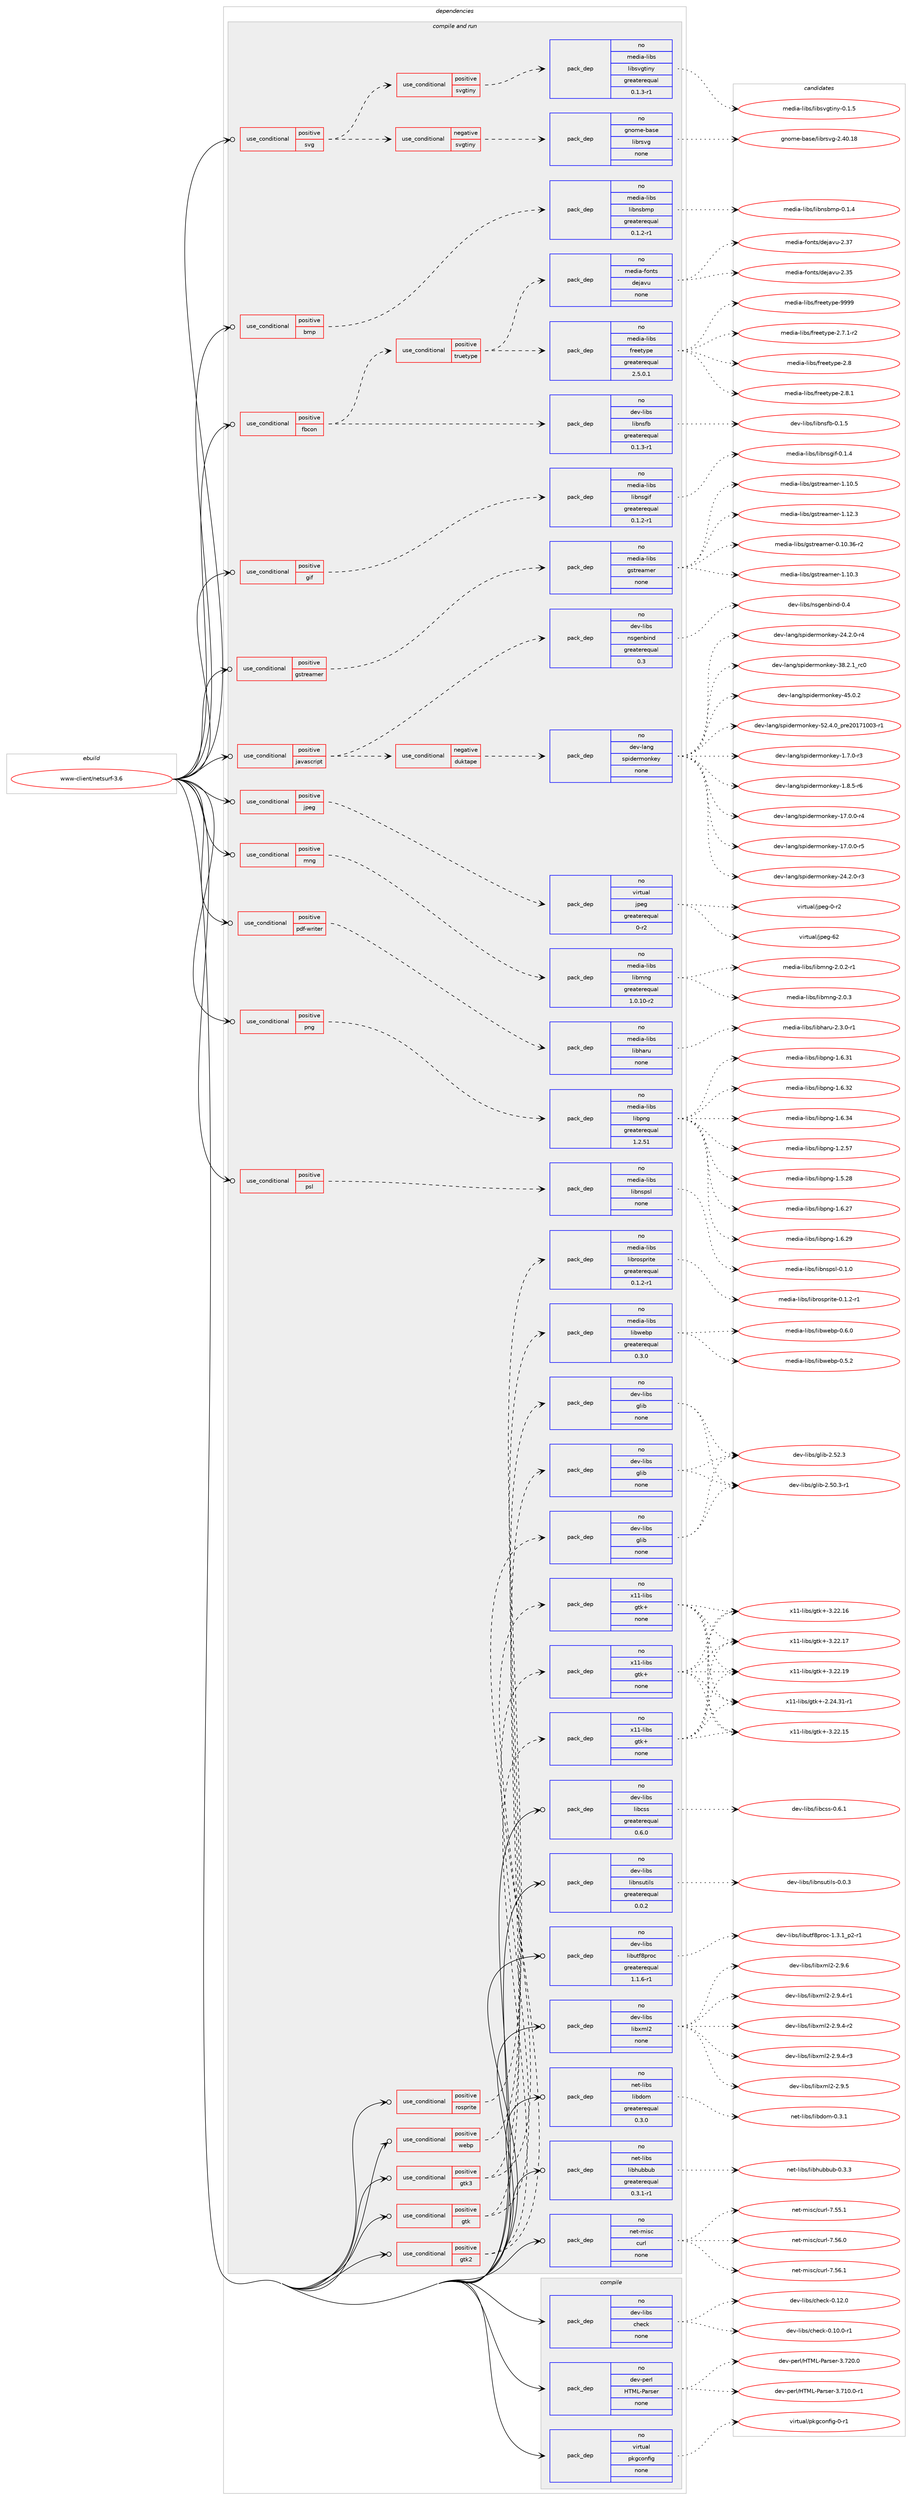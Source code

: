 digraph prolog {

# *************
# Graph options
# *************

newrank=true;
concentrate=true;
compound=true;
graph [rankdir=LR,fontname=Helvetica,fontsize=10,ranksep=1.5];#, ranksep=2.5, nodesep=0.2];
edge  [arrowhead=vee];
node  [fontname=Helvetica,fontsize=10];

# **********
# The ebuild
# **********

subgraph cluster_leftcol {
color=gray;
rank=same;
label=<<i>ebuild</i>>;
id [label="www-client/netsurf-3.6", color=red, width=4, href="../www-client/netsurf-3.6.svg"];
}

# ****************
# The dependencies
# ****************

subgraph cluster_midcol {
color=gray;
label=<<i>dependencies</i>>;
subgraph cluster_compile {
fillcolor="#eeeeee";
style=filled;
label=<<i>compile</i>>;
subgraph pack374885 {
dependency504180 [label=<<TABLE BORDER="0" CELLBORDER="1" CELLSPACING="0" CELLPADDING="4" WIDTH="220"><TR><TD ROWSPAN="6" CELLPADDING="30">pack_dep</TD></TR><TR><TD WIDTH="110">no</TD></TR><TR><TD>dev-libs</TD></TR><TR><TD>check</TD></TR><TR><TD>none</TD></TR><TR><TD></TD></TR></TABLE>>, shape=none, color=blue];
}
id:e -> dependency504180:w [weight=20,style="solid",arrowhead="vee"];
subgraph pack374886 {
dependency504181 [label=<<TABLE BORDER="0" CELLBORDER="1" CELLSPACING="0" CELLPADDING="4" WIDTH="220"><TR><TD ROWSPAN="6" CELLPADDING="30">pack_dep</TD></TR><TR><TD WIDTH="110">no</TD></TR><TR><TD>dev-perl</TD></TR><TR><TD>HTML-Parser</TD></TR><TR><TD>none</TD></TR><TR><TD></TD></TR></TABLE>>, shape=none, color=blue];
}
id:e -> dependency504181:w [weight=20,style="solid",arrowhead="vee"];
subgraph pack374887 {
dependency504182 [label=<<TABLE BORDER="0" CELLBORDER="1" CELLSPACING="0" CELLPADDING="4" WIDTH="220"><TR><TD ROWSPAN="6" CELLPADDING="30">pack_dep</TD></TR><TR><TD WIDTH="110">no</TD></TR><TR><TD>virtual</TD></TR><TR><TD>pkgconfig</TD></TR><TR><TD>none</TD></TR><TR><TD></TD></TR></TABLE>>, shape=none, color=blue];
}
id:e -> dependency504182:w [weight=20,style="solid",arrowhead="vee"];
}
subgraph cluster_compileandrun {
fillcolor="#eeeeee";
style=filled;
label=<<i>compile and run</i>>;
subgraph cond120050 {
dependency504183 [label=<<TABLE BORDER="0" CELLBORDER="1" CELLSPACING="0" CELLPADDING="4"><TR><TD ROWSPAN="3" CELLPADDING="10">use_conditional</TD></TR><TR><TD>positive</TD></TR><TR><TD>bmp</TD></TR></TABLE>>, shape=none, color=red];
subgraph pack374888 {
dependency504184 [label=<<TABLE BORDER="0" CELLBORDER="1" CELLSPACING="0" CELLPADDING="4" WIDTH="220"><TR><TD ROWSPAN="6" CELLPADDING="30">pack_dep</TD></TR><TR><TD WIDTH="110">no</TD></TR><TR><TD>media-libs</TD></TR><TR><TD>libnsbmp</TD></TR><TR><TD>greaterequal</TD></TR><TR><TD>0.1.2-r1</TD></TR></TABLE>>, shape=none, color=blue];
}
dependency504183:e -> dependency504184:w [weight=20,style="dashed",arrowhead="vee"];
}
id:e -> dependency504183:w [weight=20,style="solid",arrowhead="odotvee"];
subgraph cond120051 {
dependency504185 [label=<<TABLE BORDER="0" CELLBORDER="1" CELLSPACING="0" CELLPADDING="4"><TR><TD ROWSPAN="3" CELLPADDING="10">use_conditional</TD></TR><TR><TD>positive</TD></TR><TR><TD>fbcon</TD></TR></TABLE>>, shape=none, color=red];
subgraph pack374889 {
dependency504186 [label=<<TABLE BORDER="0" CELLBORDER="1" CELLSPACING="0" CELLPADDING="4" WIDTH="220"><TR><TD ROWSPAN="6" CELLPADDING="30">pack_dep</TD></TR><TR><TD WIDTH="110">no</TD></TR><TR><TD>dev-libs</TD></TR><TR><TD>libnsfb</TD></TR><TR><TD>greaterequal</TD></TR><TR><TD>0.1.3-r1</TD></TR></TABLE>>, shape=none, color=blue];
}
dependency504185:e -> dependency504186:w [weight=20,style="dashed",arrowhead="vee"];
subgraph cond120052 {
dependency504187 [label=<<TABLE BORDER="0" CELLBORDER="1" CELLSPACING="0" CELLPADDING="4"><TR><TD ROWSPAN="3" CELLPADDING="10">use_conditional</TD></TR><TR><TD>positive</TD></TR><TR><TD>truetype</TD></TR></TABLE>>, shape=none, color=red];
subgraph pack374890 {
dependency504188 [label=<<TABLE BORDER="0" CELLBORDER="1" CELLSPACING="0" CELLPADDING="4" WIDTH="220"><TR><TD ROWSPAN="6" CELLPADDING="30">pack_dep</TD></TR><TR><TD WIDTH="110">no</TD></TR><TR><TD>media-fonts</TD></TR><TR><TD>dejavu</TD></TR><TR><TD>none</TD></TR><TR><TD></TD></TR></TABLE>>, shape=none, color=blue];
}
dependency504187:e -> dependency504188:w [weight=20,style="dashed",arrowhead="vee"];
subgraph pack374891 {
dependency504189 [label=<<TABLE BORDER="0" CELLBORDER="1" CELLSPACING="0" CELLPADDING="4" WIDTH="220"><TR><TD ROWSPAN="6" CELLPADDING="30">pack_dep</TD></TR><TR><TD WIDTH="110">no</TD></TR><TR><TD>media-libs</TD></TR><TR><TD>freetype</TD></TR><TR><TD>greaterequal</TD></TR><TR><TD>2.5.0.1</TD></TR></TABLE>>, shape=none, color=blue];
}
dependency504187:e -> dependency504189:w [weight=20,style="dashed",arrowhead="vee"];
}
dependency504185:e -> dependency504187:w [weight=20,style="dashed",arrowhead="vee"];
}
id:e -> dependency504185:w [weight=20,style="solid",arrowhead="odotvee"];
subgraph cond120053 {
dependency504190 [label=<<TABLE BORDER="0" CELLBORDER="1" CELLSPACING="0" CELLPADDING="4"><TR><TD ROWSPAN="3" CELLPADDING="10">use_conditional</TD></TR><TR><TD>positive</TD></TR><TR><TD>gif</TD></TR></TABLE>>, shape=none, color=red];
subgraph pack374892 {
dependency504191 [label=<<TABLE BORDER="0" CELLBORDER="1" CELLSPACING="0" CELLPADDING="4" WIDTH="220"><TR><TD ROWSPAN="6" CELLPADDING="30">pack_dep</TD></TR><TR><TD WIDTH="110">no</TD></TR><TR><TD>media-libs</TD></TR><TR><TD>libnsgif</TD></TR><TR><TD>greaterequal</TD></TR><TR><TD>0.1.2-r1</TD></TR></TABLE>>, shape=none, color=blue];
}
dependency504190:e -> dependency504191:w [weight=20,style="dashed",arrowhead="vee"];
}
id:e -> dependency504190:w [weight=20,style="solid",arrowhead="odotvee"];
subgraph cond120054 {
dependency504192 [label=<<TABLE BORDER="0" CELLBORDER="1" CELLSPACING="0" CELLPADDING="4"><TR><TD ROWSPAN="3" CELLPADDING="10">use_conditional</TD></TR><TR><TD>positive</TD></TR><TR><TD>gstreamer</TD></TR></TABLE>>, shape=none, color=red];
subgraph pack374893 {
dependency504193 [label=<<TABLE BORDER="0" CELLBORDER="1" CELLSPACING="0" CELLPADDING="4" WIDTH="220"><TR><TD ROWSPAN="6" CELLPADDING="30">pack_dep</TD></TR><TR><TD WIDTH="110">no</TD></TR><TR><TD>media-libs</TD></TR><TR><TD>gstreamer</TD></TR><TR><TD>none</TD></TR><TR><TD></TD></TR></TABLE>>, shape=none, color=blue];
}
dependency504192:e -> dependency504193:w [weight=20,style="dashed",arrowhead="vee"];
}
id:e -> dependency504192:w [weight=20,style="solid",arrowhead="odotvee"];
subgraph cond120055 {
dependency504194 [label=<<TABLE BORDER="0" CELLBORDER="1" CELLSPACING="0" CELLPADDING="4"><TR><TD ROWSPAN="3" CELLPADDING="10">use_conditional</TD></TR><TR><TD>positive</TD></TR><TR><TD>gtk</TD></TR></TABLE>>, shape=none, color=red];
subgraph pack374894 {
dependency504195 [label=<<TABLE BORDER="0" CELLBORDER="1" CELLSPACING="0" CELLPADDING="4" WIDTH="220"><TR><TD ROWSPAN="6" CELLPADDING="30">pack_dep</TD></TR><TR><TD WIDTH="110">no</TD></TR><TR><TD>dev-libs</TD></TR><TR><TD>glib</TD></TR><TR><TD>none</TD></TR><TR><TD></TD></TR></TABLE>>, shape=none, color=blue];
}
dependency504194:e -> dependency504195:w [weight=20,style="dashed",arrowhead="vee"];
subgraph pack374895 {
dependency504196 [label=<<TABLE BORDER="0" CELLBORDER="1" CELLSPACING="0" CELLPADDING="4" WIDTH="220"><TR><TD ROWSPAN="6" CELLPADDING="30">pack_dep</TD></TR><TR><TD WIDTH="110">no</TD></TR><TR><TD>x11-libs</TD></TR><TR><TD>gtk+</TD></TR><TR><TD>none</TD></TR><TR><TD></TD></TR></TABLE>>, shape=none, color=blue];
}
dependency504194:e -> dependency504196:w [weight=20,style="dashed",arrowhead="vee"];
}
id:e -> dependency504194:w [weight=20,style="solid",arrowhead="odotvee"];
subgraph cond120056 {
dependency504197 [label=<<TABLE BORDER="0" CELLBORDER="1" CELLSPACING="0" CELLPADDING="4"><TR><TD ROWSPAN="3" CELLPADDING="10">use_conditional</TD></TR><TR><TD>positive</TD></TR><TR><TD>gtk2</TD></TR></TABLE>>, shape=none, color=red];
subgraph pack374896 {
dependency504198 [label=<<TABLE BORDER="0" CELLBORDER="1" CELLSPACING="0" CELLPADDING="4" WIDTH="220"><TR><TD ROWSPAN="6" CELLPADDING="30">pack_dep</TD></TR><TR><TD WIDTH="110">no</TD></TR><TR><TD>dev-libs</TD></TR><TR><TD>glib</TD></TR><TR><TD>none</TD></TR><TR><TD></TD></TR></TABLE>>, shape=none, color=blue];
}
dependency504197:e -> dependency504198:w [weight=20,style="dashed",arrowhead="vee"];
subgraph pack374897 {
dependency504199 [label=<<TABLE BORDER="0" CELLBORDER="1" CELLSPACING="0" CELLPADDING="4" WIDTH="220"><TR><TD ROWSPAN="6" CELLPADDING="30">pack_dep</TD></TR><TR><TD WIDTH="110">no</TD></TR><TR><TD>x11-libs</TD></TR><TR><TD>gtk+</TD></TR><TR><TD>none</TD></TR><TR><TD></TD></TR></TABLE>>, shape=none, color=blue];
}
dependency504197:e -> dependency504199:w [weight=20,style="dashed",arrowhead="vee"];
}
id:e -> dependency504197:w [weight=20,style="solid",arrowhead="odotvee"];
subgraph cond120057 {
dependency504200 [label=<<TABLE BORDER="0" CELLBORDER="1" CELLSPACING="0" CELLPADDING="4"><TR><TD ROWSPAN="3" CELLPADDING="10">use_conditional</TD></TR><TR><TD>positive</TD></TR><TR><TD>gtk3</TD></TR></TABLE>>, shape=none, color=red];
subgraph pack374898 {
dependency504201 [label=<<TABLE BORDER="0" CELLBORDER="1" CELLSPACING="0" CELLPADDING="4" WIDTH="220"><TR><TD ROWSPAN="6" CELLPADDING="30">pack_dep</TD></TR><TR><TD WIDTH="110">no</TD></TR><TR><TD>dev-libs</TD></TR><TR><TD>glib</TD></TR><TR><TD>none</TD></TR><TR><TD></TD></TR></TABLE>>, shape=none, color=blue];
}
dependency504200:e -> dependency504201:w [weight=20,style="dashed",arrowhead="vee"];
subgraph pack374899 {
dependency504202 [label=<<TABLE BORDER="0" CELLBORDER="1" CELLSPACING="0" CELLPADDING="4" WIDTH="220"><TR><TD ROWSPAN="6" CELLPADDING="30">pack_dep</TD></TR><TR><TD WIDTH="110">no</TD></TR><TR><TD>x11-libs</TD></TR><TR><TD>gtk+</TD></TR><TR><TD>none</TD></TR><TR><TD></TD></TR></TABLE>>, shape=none, color=blue];
}
dependency504200:e -> dependency504202:w [weight=20,style="dashed",arrowhead="vee"];
}
id:e -> dependency504200:w [weight=20,style="solid",arrowhead="odotvee"];
subgraph cond120058 {
dependency504203 [label=<<TABLE BORDER="0" CELLBORDER="1" CELLSPACING="0" CELLPADDING="4"><TR><TD ROWSPAN="3" CELLPADDING="10">use_conditional</TD></TR><TR><TD>positive</TD></TR><TR><TD>javascript</TD></TR></TABLE>>, shape=none, color=red];
subgraph pack374900 {
dependency504204 [label=<<TABLE BORDER="0" CELLBORDER="1" CELLSPACING="0" CELLPADDING="4" WIDTH="220"><TR><TD ROWSPAN="6" CELLPADDING="30">pack_dep</TD></TR><TR><TD WIDTH="110">no</TD></TR><TR><TD>dev-libs</TD></TR><TR><TD>nsgenbind</TD></TR><TR><TD>greaterequal</TD></TR><TR><TD>0.3</TD></TR></TABLE>>, shape=none, color=blue];
}
dependency504203:e -> dependency504204:w [weight=20,style="dashed",arrowhead="vee"];
subgraph cond120059 {
dependency504205 [label=<<TABLE BORDER="0" CELLBORDER="1" CELLSPACING="0" CELLPADDING="4"><TR><TD ROWSPAN="3" CELLPADDING="10">use_conditional</TD></TR><TR><TD>negative</TD></TR><TR><TD>duktape</TD></TR></TABLE>>, shape=none, color=red];
subgraph pack374901 {
dependency504206 [label=<<TABLE BORDER="0" CELLBORDER="1" CELLSPACING="0" CELLPADDING="4" WIDTH="220"><TR><TD ROWSPAN="6" CELLPADDING="30">pack_dep</TD></TR><TR><TD WIDTH="110">no</TD></TR><TR><TD>dev-lang</TD></TR><TR><TD>spidermonkey</TD></TR><TR><TD>none</TD></TR><TR><TD></TD></TR></TABLE>>, shape=none, color=blue];
}
dependency504205:e -> dependency504206:w [weight=20,style="dashed",arrowhead="vee"];
}
dependency504203:e -> dependency504205:w [weight=20,style="dashed",arrowhead="vee"];
}
id:e -> dependency504203:w [weight=20,style="solid",arrowhead="odotvee"];
subgraph cond120060 {
dependency504207 [label=<<TABLE BORDER="0" CELLBORDER="1" CELLSPACING="0" CELLPADDING="4"><TR><TD ROWSPAN="3" CELLPADDING="10">use_conditional</TD></TR><TR><TD>positive</TD></TR><TR><TD>jpeg</TD></TR></TABLE>>, shape=none, color=red];
subgraph pack374902 {
dependency504208 [label=<<TABLE BORDER="0" CELLBORDER="1" CELLSPACING="0" CELLPADDING="4" WIDTH="220"><TR><TD ROWSPAN="6" CELLPADDING="30">pack_dep</TD></TR><TR><TD WIDTH="110">no</TD></TR><TR><TD>virtual</TD></TR><TR><TD>jpeg</TD></TR><TR><TD>greaterequal</TD></TR><TR><TD>0-r2</TD></TR></TABLE>>, shape=none, color=blue];
}
dependency504207:e -> dependency504208:w [weight=20,style="dashed",arrowhead="vee"];
}
id:e -> dependency504207:w [weight=20,style="solid",arrowhead="odotvee"];
subgraph cond120061 {
dependency504209 [label=<<TABLE BORDER="0" CELLBORDER="1" CELLSPACING="0" CELLPADDING="4"><TR><TD ROWSPAN="3" CELLPADDING="10">use_conditional</TD></TR><TR><TD>positive</TD></TR><TR><TD>mng</TD></TR></TABLE>>, shape=none, color=red];
subgraph pack374903 {
dependency504210 [label=<<TABLE BORDER="0" CELLBORDER="1" CELLSPACING="0" CELLPADDING="4" WIDTH="220"><TR><TD ROWSPAN="6" CELLPADDING="30">pack_dep</TD></TR><TR><TD WIDTH="110">no</TD></TR><TR><TD>media-libs</TD></TR><TR><TD>libmng</TD></TR><TR><TD>greaterequal</TD></TR><TR><TD>1.0.10-r2</TD></TR></TABLE>>, shape=none, color=blue];
}
dependency504209:e -> dependency504210:w [weight=20,style="dashed",arrowhead="vee"];
}
id:e -> dependency504209:w [weight=20,style="solid",arrowhead="odotvee"];
subgraph cond120062 {
dependency504211 [label=<<TABLE BORDER="0" CELLBORDER="1" CELLSPACING="0" CELLPADDING="4"><TR><TD ROWSPAN="3" CELLPADDING="10">use_conditional</TD></TR><TR><TD>positive</TD></TR><TR><TD>pdf-writer</TD></TR></TABLE>>, shape=none, color=red];
subgraph pack374904 {
dependency504212 [label=<<TABLE BORDER="0" CELLBORDER="1" CELLSPACING="0" CELLPADDING="4" WIDTH="220"><TR><TD ROWSPAN="6" CELLPADDING="30">pack_dep</TD></TR><TR><TD WIDTH="110">no</TD></TR><TR><TD>media-libs</TD></TR><TR><TD>libharu</TD></TR><TR><TD>none</TD></TR><TR><TD></TD></TR></TABLE>>, shape=none, color=blue];
}
dependency504211:e -> dependency504212:w [weight=20,style="dashed",arrowhead="vee"];
}
id:e -> dependency504211:w [weight=20,style="solid",arrowhead="odotvee"];
subgraph cond120063 {
dependency504213 [label=<<TABLE BORDER="0" CELLBORDER="1" CELLSPACING="0" CELLPADDING="4"><TR><TD ROWSPAN="3" CELLPADDING="10">use_conditional</TD></TR><TR><TD>positive</TD></TR><TR><TD>png</TD></TR></TABLE>>, shape=none, color=red];
subgraph pack374905 {
dependency504214 [label=<<TABLE BORDER="0" CELLBORDER="1" CELLSPACING="0" CELLPADDING="4" WIDTH="220"><TR><TD ROWSPAN="6" CELLPADDING="30">pack_dep</TD></TR><TR><TD WIDTH="110">no</TD></TR><TR><TD>media-libs</TD></TR><TR><TD>libpng</TD></TR><TR><TD>greaterequal</TD></TR><TR><TD>1.2.51</TD></TR></TABLE>>, shape=none, color=blue];
}
dependency504213:e -> dependency504214:w [weight=20,style="dashed",arrowhead="vee"];
}
id:e -> dependency504213:w [weight=20,style="solid",arrowhead="odotvee"];
subgraph cond120064 {
dependency504215 [label=<<TABLE BORDER="0" CELLBORDER="1" CELLSPACING="0" CELLPADDING="4"><TR><TD ROWSPAN="3" CELLPADDING="10">use_conditional</TD></TR><TR><TD>positive</TD></TR><TR><TD>psl</TD></TR></TABLE>>, shape=none, color=red];
subgraph pack374906 {
dependency504216 [label=<<TABLE BORDER="0" CELLBORDER="1" CELLSPACING="0" CELLPADDING="4" WIDTH="220"><TR><TD ROWSPAN="6" CELLPADDING="30">pack_dep</TD></TR><TR><TD WIDTH="110">no</TD></TR><TR><TD>media-libs</TD></TR><TR><TD>libnspsl</TD></TR><TR><TD>none</TD></TR><TR><TD></TD></TR></TABLE>>, shape=none, color=blue];
}
dependency504215:e -> dependency504216:w [weight=20,style="dashed",arrowhead="vee"];
}
id:e -> dependency504215:w [weight=20,style="solid",arrowhead="odotvee"];
subgraph cond120065 {
dependency504217 [label=<<TABLE BORDER="0" CELLBORDER="1" CELLSPACING="0" CELLPADDING="4"><TR><TD ROWSPAN="3" CELLPADDING="10">use_conditional</TD></TR><TR><TD>positive</TD></TR><TR><TD>rosprite</TD></TR></TABLE>>, shape=none, color=red];
subgraph pack374907 {
dependency504218 [label=<<TABLE BORDER="0" CELLBORDER="1" CELLSPACING="0" CELLPADDING="4" WIDTH="220"><TR><TD ROWSPAN="6" CELLPADDING="30">pack_dep</TD></TR><TR><TD WIDTH="110">no</TD></TR><TR><TD>media-libs</TD></TR><TR><TD>librosprite</TD></TR><TR><TD>greaterequal</TD></TR><TR><TD>0.1.2-r1</TD></TR></TABLE>>, shape=none, color=blue];
}
dependency504217:e -> dependency504218:w [weight=20,style="dashed",arrowhead="vee"];
}
id:e -> dependency504217:w [weight=20,style="solid",arrowhead="odotvee"];
subgraph cond120066 {
dependency504219 [label=<<TABLE BORDER="0" CELLBORDER="1" CELLSPACING="0" CELLPADDING="4"><TR><TD ROWSPAN="3" CELLPADDING="10">use_conditional</TD></TR><TR><TD>positive</TD></TR><TR><TD>svg</TD></TR></TABLE>>, shape=none, color=red];
subgraph cond120067 {
dependency504220 [label=<<TABLE BORDER="0" CELLBORDER="1" CELLSPACING="0" CELLPADDING="4"><TR><TD ROWSPAN="3" CELLPADDING="10">use_conditional</TD></TR><TR><TD>positive</TD></TR><TR><TD>svgtiny</TD></TR></TABLE>>, shape=none, color=red];
subgraph pack374908 {
dependency504221 [label=<<TABLE BORDER="0" CELLBORDER="1" CELLSPACING="0" CELLPADDING="4" WIDTH="220"><TR><TD ROWSPAN="6" CELLPADDING="30">pack_dep</TD></TR><TR><TD WIDTH="110">no</TD></TR><TR><TD>media-libs</TD></TR><TR><TD>libsvgtiny</TD></TR><TR><TD>greaterequal</TD></TR><TR><TD>0.1.3-r1</TD></TR></TABLE>>, shape=none, color=blue];
}
dependency504220:e -> dependency504221:w [weight=20,style="dashed",arrowhead="vee"];
}
dependency504219:e -> dependency504220:w [weight=20,style="dashed",arrowhead="vee"];
subgraph cond120068 {
dependency504222 [label=<<TABLE BORDER="0" CELLBORDER="1" CELLSPACING="0" CELLPADDING="4"><TR><TD ROWSPAN="3" CELLPADDING="10">use_conditional</TD></TR><TR><TD>negative</TD></TR><TR><TD>svgtiny</TD></TR></TABLE>>, shape=none, color=red];
subgraph pack374909 {
dependency504223 [label=<<TABLE BORDER="0" CELLBORDER="1" CELLSPACING="0" CELLPADDING="4" WIDTH="220"><TR><TD ROWSPAN="6" CELLPADDING="30">pack_dep</TD></TR><TR><TD WIDTH="110">no</TD></TR><TR><TD>gnome-base</TD></TR><TR><TD>librsvg</TD></TR><TR><TD>none</TD></TR><TR><TD></TD></TR></TABLE>>, shape=none, color=blue];
}
dependency504222:e -> dependency504223:w [weight=20,style="dashed",arrowhead="vee"];
}
dependency504219:e -> dependency504222:w [weight=20,style="dashed",arrowhead="vee"];
}
id:e -> dependency504219:w [weight=20,style="solid",arrowhead="odotvee"];
subgraph cond120069 {
dependency504224 [label=<<TABLE BORDER="0" CELLBORDER="1" CELLSPACING="0" CELLPADDING="4"><TR><TD ROWSPAN="3" CELLPADDING="10">use_conditional</TD></TR><TR><TD>positive</TD></TR><TR><TD>webp</TD></TR></TABLE>>, shape=none, color=red];
subgraph pack374910 {
dependency504225 [label=<<TABLE BORDER="0" CELLBORDER="1" CELLSPACING="0" CELLPADDING="4" WIDTH="220"><TR><TD ROWSPAN="6" CELLPADDING="30">pack_dep</TD></TR><TR><TD WIDTH="110">no</TD></TR><TR><TD>media-libs</TD></TR><TR><TD>libwebp</TD></TR><TR><TD>greaterequal</TD></TR><TR><TD>0.3.0</TD></TR></TABLE>>, shape=none, color=blue];
}
dependency504224:e -> dependency504225:w [weight=20,style="dashed",arrowhead="vee"];
}
id:e -> dependency504224:w [weight=20,style="solid",arrowhead="odotvee"];
subgraph pack374911 {
dependency504226 [label=<<TABLE BORDER="0" CELLBORDER="1" CELLSPACING="0" CELLPADDING="4" WIDTH="220"><TR><TD ROWSPAN="6" CELLPADDING="30">pack_dep</TD></TR><TR><TD WIDTH="110">no</TD></TR><TR><TD>dev-libs</TD></TR><TR><TD>libcss</TD></TR><TR><TD>greaterequal</TD></TR><TR><TD>0.6.0</TD></TR></TABLE>>, shape=none, color=blue];
}
id:e -> dependency504226:w [weight=20,style="solid",arrowhead="odotvee"];
subgraph pack374912 {
dependency504227 [label=<<TABLE BORDER="0" CELLBORDER="1" CELLSPACING="0" CELLPADDING="4" WIDTH="220"><TR><TD ROWSPAN="6" CELLPADDING="30">pack_dep</TD></TR><TR><TD WIDTH="110">no</TD></TR><TR><TD>dev-libs</TD></TR><TR><TD>libnsutils</TD></TR><TR><TD>greaterequal</TD></TR><TR><TD>0.0.2</TD></TR></TABLE>>, shape=none, color=blue];
}
id:e -> dependency504227:w [weight=20,style="solid",arrowhead="odotvee"];
subgraph pack374913 {
dependency504228 [label=<<TABLE BORDER="0" CELLBORDER="1" CELLSPACING="0" CELLPADDING="4" WIDTH="220"><TR><TD ROWSPAN="6" CELLPADDING="30">pack_dep</TD></TR><TR><TD WIDTH="110">no</TD></TR><TR><TD>dev-libs</TD></TR><TR><TD>libutf8proc</TD></TR><TR><TD>greaterequal</TD></TR><TR><TD>1.1.6-r1</TD></TR></TABLE>>, shape=none, color=blue];
}
id:e -> dependency504228:w [weight=20,style="solid",arrowhead="odotvee"];
subgraph pack374914 {
dependency504229 [label=<<TABLE BORDER="0" CELLBORDER="1" CELLSPACING="0" CELLPADDING="4" WIDTH="220"><TR><TD ROWSPAN="6" CELLPADDING="30">pack_dep</TD></TR><TR><TD WIDTH="110">no</TD></TR><TR><TD>dev-libs</TD></TR><TR><TD>libxml2</TD></TR><TR><TD>none</TD></TR><TR><TD></TD></TR></TABLE>>, shape=none, color=blue];
}
id:e -> dependency504229:w [weight=20,style="solid",arrowhead="odotvee"];
subgraph pack374915 {
dependency504230 [label=<<TABLE BORDER="0" CELLBORDER="1" CELLSPACING="0" CELLPADDING="4" WIDTH="220"><TR><TD ROWSPAN="6" CELLPADDING="30">pack_dep</TD></TR><TR><TD WIDTH="110">no</TD></TR><TR><TD>net-libs</TD></TR><TR><TD>libdom</TD></TR><TR><TD>greaterequal</TD></TR><TR><TD>0.3.0</TD></TR></TABLE>>, shape=none, color=blue];
}
id:e -> dependency504230:w [weight=20,style="solid",arrowhead="odotvee"];
subgraph pack374916 {
dependency504231 [label=<<TABLE BORDER="0" CELLBORDER="1" CELLSPACING="0" CELLPADDING="4" WIDTH="220"><TR><TD ROWSPAN="6" CELLPADDING="30">pack_dep</TD></TR><TR><TD WIDTH="110">no</TD></TR><TR><TD>net-libs</TD></TR><TR><TD>libhubbub</TD></TR><TR><TD>greaterequal</TD></TR><TR><TD>0.3.1-r1</TD></TR></TABLE>>, shape=none, color=blue];
}
id:e -> dependency504231:w [weight=20,style="solid",arrowhead="odotvee"];
subgraph pack374917 {
dependency504232 [label=<<TABLE BORDER="0" CELLBORDER="1" CELLSPACING="0" CELLPADDING="4" WIDTH="220"><TR><TD ROWSPAN="6" CELLPADDING="30">pack_dep</TD></TR><TR><TD WIDTH="110">no</TD></TR><TR><TD>net-misc</TD></TR><TR><TD>curl</TD></TR><TR><TD>none</TD></TR><TR><TD></TD></TR></TABLE>>, shape=none, color=blue];
}
id:e -> dependency504232:w [weight=20,style="solid",arrowhead="odotvee"];
}
subgraph cluster_run {
fillcolor="#eeeeee";
style=filled;
label=<<i>run</i>>;
}
}

# **************
# The candidates
# **************

subgraph cluster_choices {
rank=same;
color=gray;
label=<<i>candidates</i>>;

subgraph choice374885 {
color=black;
nodesep=1;
choice1001011184510810598115479910410199107454846494846484511449 [label="dev-libs/check-0.10.0-r1", color=red, width=4,href="../dev-libs/check-0.10.0-r1.svg"];
choice100101118451081059811547991041019910745484649504648 [label="dev-libs/check-0.12.0", color=red, width=4,href="../dev-libs/check-0.12.0.svg"];
dependency504180:e -> choice1001011184510810598115479910410199107454846494846484511449:w [style=dotted,weight="100"];
dependency504180:e -> choice100101118451081059811547991041019910745484649504648:w [style=dotted,weight="100"];
}
subgraph choice374886 {
color=black;
nodesep=1;
choice10010111845112101114108477284777645809711411510111445514655494846484511449 [label="dev-perl/HTML-Parser-3.710.0-r1", color=red, width=4,href="../dev-perl/HTML-Parser-3.710.0-r1.svg"];
choice1001011184511210111410847728477764580971141151011144551465550484648 [label="dev-perl/HTML-Parser-3.720.0", color=red, width=4,href="../dev-perl/HTML-Parser-3.720.0.svg"];
dependency504181:e -> choice10010111845112101114108477284777645809711411510111445514655494846484511449:w [style=dotted,weight="100"];
dependency504181:e -> choice1001011184511210111410847728477764580971141151011144551465550484648:w [style=dotted,weight="100"];
}
subgraph choice374887 {
color=black;
nodesep=1;
choice11810511411611797108471121071039911111010210510345484511449 [label="virtual/pkgconfig-0-r1", color=red, width=4,href="../virtual/pkgconfig-0-r1.svg"];
dependency504182:e -> choice11810511411611797108471121071039911111010210510345484511449:w [style=dotted,weight="100"];
}
subgraph choice374888 {
color=black;
nodesep=1;
choice109101100105974510810598115471081059811011598109112454846494652 [label="media-libs/libnsbmp-0.1.4", color=red, width=4,href="../media-libs/libnsbmp-0.1.4.svg"];
dependency504184:e -> choice109101100105974510810598115471081059811011598109112454846494652:w [style=dotted,weight="100"];
}
subgraph choice374889 {
color=black;
nodesep=1;
choice1001011184510810598115471081059811011510298454846494653 [label="dev-libs/libnsfb-0.1.5", color=red, width=4,href="../dev-libs/libnsfb-0.1.5.svg"];
dependency504186:e -> choice1001011184510810598115471081059811011510298454846494653:w [style=dotted,weight="100"];
}
subgraph choice374890 {
color=black;
nodesep=1;
choice109101100105974510211111011611547100101106971181174550465153 [label="media-fonts/dejavu-2.35", color=red, width=4,href="../media-fonts/dejavu-2.35.svg"];
choice109101100105974510211111011611547100101106971181174550465155 [label="media-fonts/dejavu-2.37", color=red, width=4,href="../media-fonts/dejavu-2.37.svg"];
dependency504188:e -> choice109101100105974510211111011611547100101106971181174550465153:w [style=dotted,weight="100"];
dependency504188:e -> choice109101100105974510211111011611547100101106971181174550465155:w [style=dotted,weight="100"];
}
subgraph choice374891 {
color=black;
nodesep=1;
choice109101100105974510810598115471021141011011161211121014550465546494511450 [label="media-libs/freetype-2.7.1-r2", color=red, width=4,href="../media-libs/freetype-2.7.1-r2.svg"];
choice1091011001059745108105981154710211410110111612111210145504656 [label="media-libs/freetype-2.8", color=red, width=4,href="../media-libs/freetype-2.8.svg"];
choice10910110010597451081059811547102114101101116121112101455046564649 [label="media-libs/freetype-2.8.1", color=red, width=4,href="../media-libs/freetype-2.8.1.svg"];
choice109101100105974510810598115471021141011011161211121014557575757 [label="media-libs/freetype-9999", color=red, width=4,href="../media-libs/freetype-9999.svg"];
dependency504189:e -> choice109101100105974510810598115471021141011011161211121014550465546494511450:w [style=dotted,weight="100"];
dependency504189:e -> choice1091011001059745108105981154710211410110111612111210145504656:w [style=dotted,weight="100"];
dependency504189:e -> choice10910110010597451081059811547102114101101116121112101455046564649:w [style=dotted,weight="100"];
dependency504189:e -> choice109101100105974510810598115471021141011011161211121014557575757:w [style=dotted,weight="100"];
}
subgraph choice374892 {
color=black;
nodesep=1;
choice1091011001059745108105981154710810598110115103105102454846494652 [label="media-libs/libnsgif-0.1.4", color=red, width=4,href="../media-libs/libnsgif-0.1.4.svg"];
dependency504191:e -> choice1091011001059745108105981154710810598110115103105102454846494652:w [style=dotted,weight="100"];
}
subgraph choice374893 {
color=black;
nodesep=1;
choice109101100105974510810598115471031151161141019710910111445484649484651544511450 [label="media-libs/gstreamer-0.10.36-r2", color=red, width=4,href="../media-libs/gstreamer-0.10.36-r2.svg"];
choice109101100105974510810598115471031151161141019710910111445494649484651 [label="media-libs/gstreamer-1.10.3", color=red, width=4,href="../media-libs/gstreamer-1.10.3.svg"];
choice109101100105974510810598115471031151161141019710910111445494649484653 [label="media-libs/gstreamer-1.10.5", color=red, width=4,href="../media-libs/gstreamer-1.10.5.svg"];
choice109101100105974510810598115471031151161141019710910111445494649504651 [label="media-libs/gstreamer-1.12.3", color=red, width=4,href="../media-libs/gstreamer-1.12.3.svg"];
dependency504193:e -> choice109101100105974510810598115471031151161141019710910111445484649484651544511450:w [style=dotted,weight="100"];
dependency504193:e -> choice109101100105974510810598115471031151161141019710910111445494649484651:w [style=dotted,weight="100"];
dependency504193:e -> choice109101100105974510810598115471031151161141019710910111445494649484653:w [style=dotted,weight="100"];
dependency504193:e -> choice109101100105974510810598115471031151161141019710910111445494649504651:w [style=dotted,weight="100"];
}
subgraph choice374894 {
color=black;
nodesep=1;
choice10010111845108105981154710310810598455046534846514511449 [label="dev-libs/glib-2.50.3-r1", color=red, width=4,href="../dev-libs/glib-2.50.3-r1.svg"];
choice1001011184510810598115471031081059845504653504651 [label="dev-libs/glib-2.52.3", color=red, width=4,href="../dev-libs/glib-2.52.3.svg"];
dependency504195:e -> choice10010111845108105981154710310810598455046534846514511449:w [style=dotted,weight="100"];
dependency504195:e -> choice1001011184510810598115471031081059845504653504651:w [style=dotted,weight="100"];
}
subgraph choice374895 {
color=black;
nodesep=1;
choice12049494510810598115471031161074345504650524651494511449 [label="x11-libs/gtk+-2.24.31-r1", color=red, width=4,href="../x11-libs/gtk+-2.24.31-r1.svg"];
choice1204949451081059811547103116107434551465050464953 [label="x11-libs/gtk+-3.22.15", color=red, width=4,href="../x11-libs/gtk+-3.22.15.svg"];
choice1204949451081059811547103116107434551465050464954 [label="x11-libs/gtk+-3.22.16", color=red, width=4,href="../x11-libs/gtk+-3.22.16.svg"];
choice1204949451081059811547103116107434551465050464955 [label="x11-libs/gtk+-3.22.17", color=red, width=4,href="../x11-libs/gtk+-3.22.17.svg"];
choice1204949451081059811547103116107434551465050464957 [label="x11-libs/gtk+-3.22.19", color=red, width=4,href="../x11-libs/gtk+-3.22.19.svg"];
dependency504196:e -> choice12049494510810598115471031161074345504650524651494511449:w [style=dotted,weight="100"];
dependency504196:e -> choice1204949451081059811547103116107434551465050464953:w [style=dotted,weight="100"];
dependency504196:e -> choice1204949451081059811547103116107434551465050464954:w [style=dotted,weight="100"];
dependency504196:e -> choice1204949451081059811547103116107434551465050464955:w [style=dotted,weight="100"];
dependency504196:e -> choice1204949451081059811547103116107434551465050464957:w [style=dotted,weight="100"];
}
subgraph choice374896 {
color=black;
nodesep=1;
choice10010111845108105981154710310810598455046534846514511449 [label="dev-libs/glib-2.50.3-r1", color=red, width=4,href="../dev-libs/glib-2.50.3-r1.svg"];
choice1001011184510810598115471031081059845504653504651 [label="dev-libs/glib-2.52.3", color=red, width=4,href="../dev-libs/glib-2.52.3.svg"];
dependency504198:e -> choice10010111845108105981154710310810598455046534846514511449:w [style=dotted,weight="100"];
dependency504198:e -> choice1001011184510810598115471031081059845504653504651:w [style=dotted,weight="100"];
}
subgraph choice374897 {
color=black;
nodesep=1;
choice12049494510810598115471031161074345504650524651494511449 [label="x11-libs/gtk+-2.24.31-r1", color=red, width=4,href="../x11-libs/gtk+-2.24.31-r1.svg"];
choice1204949451081059811547103116107434551465050464953 [label="x11-libs/gtk+-3.22.15", color=red, width=4,href="../x11-libs/gtk+-3.22.15.svg"];
choice1204949451081059811547103116107434551465050464954 [label="x11-libs/gtk+-3.22.16", color=red, width=4,href="../x11-libs/gtk+-3.22.16.svg"];
choice1204949451081059811547103116107434551465050464955 [label="x11-libs/gtk+-3.22.17", color=red, width=4,href="../x11-libs/gtk+-3.22.17.svg"];
choice1204949451081059811547103116107434551465050464957 [label="x11-libs/gtk+-3.22.19", color=red, width=4,href="../x11-libs/gtk+-3.22.19.svg"];
dependency504199:e -> choice12049494510810598115471031161074345504650524651494511449:w [style=dotted,weight="100"];
dependency504199:e -> choice1204949451081059811547103116107434551465050464953:w [style=dotted,weight="100"];
dependency504199:e -> choice1204949451081059811547103116107434551465050464954:w [style=dotted,weight="100"];
dependency504199:e -> choice1204949451081059811547103116107434551465050464955:w [style=dotted,weight="100"];
dependency504199:e -> choice1204949451081059811547103116107434551465050464957:w [style=dotted,weight="100"];
}
subgraph choice374898 {
color=black;
nodesep=1;
choice10010111845108105981154710310810598455046534846514511449 [label="dev-libs/glib-2.50.3-r1", color=red, width=4,href="../dev-libs/glib-2.50.3-r1.svg"];
choice1001011184510810598115471031081059845504653504651 [label="dev-libs/glib-2.52.3", color=red, width=4,href="../dev-libs/glib-2.52.3.svg"];
dependency504201:e -> choice10010111845108105981154710310810598455046534846514511449:w [style=dotted,weight="100"];
dependency504201:e -> choice1001011184510810598115471031081059845504653504651:w [style=dotted,weight="100"];
}
subgraph choice374899 {
color=black;
nodesep=1;
choice12049494510810598115471031161074345504650524651494511449 [label="x11-libs/gtk+-2.24.31-r1", color=red, width=4,href="../x11-libs/gtk+-2.24.31-r1.svg"];
choice1204949451081059811547103116107434551465050464953 [label="x11-libs/gtk+-3.22.15", color=red, width=4,href="../x11-libs/gtk+-3.22.15.svg"];
choice1204949451081059811547103116107434551465050464954 [label="x11-libs/gtk+-3.22.16", color=red, width=4,href="../x11-libs/gtk+-3.22.16.svg"];
choice1204949451081059811547103116107434551465050464955 [label="x11-libs/gtk+-3.22.17", color=red, width=4,href="../x11-libs/gtk+-3.22.17.svg"];
choice1204949451081059811547103116107434551465050464957 [label="x11-libs/gtk+-3.22.19", color=red, width=4,href="../x11-libs/gtk+-3.22.19.svg"];
dependency504202:e -> choice12049494510810598115471031161074345504650524651494511449:w [style=dotted,weight="100"];
dependency504202:e -> choice1204949451081059811547103116107434551465050464953:w [style=dotted,weight="100"];
dependency504202:e -> choice1204949451081059811547103116107434551465050464954:w [style=dotted,weight="100"];
dependency504202:e -> choice1204949451081059811547103116107434551465050464955:w [style=dotted,weight="100"];
dependency504202:e -> choice1204949451081059811547103116107434551465050464957:w [style=dotted,weight="100"];
}
subgraph choice374900 {
color=black;
nodesep=1;
choice1001011184510810598115471101151031011109810511010045484652 [label="dev-libs/nsgenbind-0.4", color=red, width=4,href="../dev-libs/nsgenbind-0.4.svg"];
dependency504204:e -> choice1001011184510810598115471101151031011109810511010045484652:w [style=dotted,weight="100"];
}
subgraph choice374901 {
color=black;
nodesep=1;
choice1001011184510897110103471151121051001011141091111101071011214549465546484511451 [label="dev-lang/spidermonkey-1.7.0-r3", color=red, width=4,href="../dev-lang/spidermonkey-1.7.0-r3.svg"];
choice1001011184510897110103471151121051001011141091111101071011214549465646534511454 [label="dev-lang/spidermonkey-1.8.5-r6", color=red, width=4,href="../dev-lang/spidermonkey-1.8.5-r6.svg"];
choice100101118451089711010347115112105100101114109111110107101121454955464846484511452 [label="dev-lang/spidermonkey-17.0.0-r4", color=red, width=4,href="../dev-lang/spidermonkey-17.0.0-r4.svg"];
choice100101118451089711010347115112105100101114109111110107101121454955464846484511453 [label="dev-lang/spidermonkey-17.0.0-r5", color=red, width=4,href="../dev-lang/spidermonkey-17.0.0-r5.svg"];
choice100101118451089711010347115112105100101114109111110107101121455052465046484511451 [label="dev-lang/spidermonkey-24.2.0-r3", color=red, width=4,href="../dev-lang/spidermonkey-24.2.0-r3.svg"];
choice100101118451089711010347115112105100101114109111110107101121455052465046484511452 [label="dev-lang/spidermonkey-24.2.0-r4", color=red, width=4,href="../dev-lang/spidermonkey-24.2.0-r4.svg"];
choice10010111845108971101034711511210510010111410911111010710112145515646504649951149948 [label="dev-lang/spidermonkey-38.2.1_rc0", color=red, width=4,href="../dev-lang/spidermonkey-38.2.1_rc0.svg"];
choice10010111845108971101034711511210510010111410911111010710112145525346484650 [label="dev-lang/spidermonkey-45.0.2", color=red, width=4,href="../dev-lang/spidermonkey-45.0.2.svg"];
choice100101118451089711010347115112105100101114109111110107101121455350465246489511211410150484955494848514511449 [label="dev-lang/spidermonkey-52.4.0_pre20171003-r1", color=red, width=4,href="../dev-lang/spidermonkey-52.4.0_pre20171003-r1.svg"];
dependency504206:e -> choice1001011184510897110103471151121051001011141091111101071011214549465546484511451:w [style=dotted,weight="100"];
dependency504206:e -> choice1001011184510897110103471151121051001011141091111101071011214549465646534511454:w [style=dotted,weight="100"];
dependency504206:e -> choice100101118451089711010347115112105100101114109111110107101121454955464846484511452:w [style=dotted,weight="100"];
dependency504206:e -> choice100101118451089711010347115112105100101114109111110107101121454955464846484511453:w [style=dotted,weight="100"];
dependency504206:e -> choice100101118451089711010347115112105100101114109111110107101121455052465046484511451:w [style=dotted,weight="100"];
dependency504206:e -> choice100101118451089711010347115112105100101114109111110107101121455052465046484511452:w [style=dotted,weight="100"];
dependency504206:e -> choice10010111845108971101034711511210510010111410911111010710112145515646504649951149948:w [style=dotted,weight="100"];
dependency504206:e -> choice10010111845108971101034711511210510010111410911111010710112145525346484650:w [style=dotted,weight="100"];
dependency504206:e -> choice100101118451089711010347115112105100101114109111110107101121455350465246489511211410150484955494848514511449:w [style=dotted,weight="100"];
}
subgraph choice374902 {
color=black;
nodesep=1;
choice118105114116117971084710611210110345484511450 [label="virtual/jpeg-0-r2", color=red, width=4,href="../virtual/jpeg-0-r2.svg"];
choice1181051141161179710847106112101103455450 [label="virtual/jpeg-62", color=red, width=4,href="../virtual/jpeg-62.svg"];
dependency504208:e -> choice118105114116117971084710611210110345484511450:w [style=dotted,weight="100"];
dependency504208:e -> choice1181051141161179710847106112101103455450:w [style=dotted,weight="100"];
}
subgraph choice374903 {
color=black;
nodesep=1;
choice10910110010597451081059811547108105981091101034550464846504511449 [label="media-libs/libmng-2.0.2-r1", color=red, width=4,href="../media-libs/libmng-2.0.2-r1.svg"];
choice1091011001059745108105981154710810598109110103455046484651 [label="media-libs/libmng-2.0.3", color=red, width=4,href="../media-libs/libmng-2.0.3.svg"];
dependency504210:e -> choice10910110010597451081059811547108105981091101034550464846504511449:w [style=dotted,weight="100"];
dependency504210:e -> choice1091011001059745108105981154710810598109110103455046484651:w [style=dotted,weight="100"];
}
subgraph choice374904 {
color=black;
nodesep=1;
choice1091011001059745108105981154710810598104971141174550465146484511449 [label="media-libs/libharu-2.3.0-r1", color=red, width=4,href="../media-libs/libharu-2.3.0-r1.svg"];
dependency504212:e -> choice1091011001059745108105981154710810598104971141174550465146484511449:w [style=dotted,weight="100"];
}
subgraph choice374905 {
color=black;
nodesep=1;
choice109101100105974510810598115471081059811211010345494650465355 [label="media-libs/libpng-1.2.57", color=red, width=4,href="../media-libs/libpng-1.2.57.svg"];
choice109101100105974510810598115471081059811211010345494653465056 [label="media-libs/libpng-1.5.28", color=red, width=4,href="../media-libs/libpng-1.5.28.svg"];
choice109101100105974510810598115471081059811211010345494654465055 [label="media-libs/libpng-1.6.27", color=red, width=4,href="../media-libs/libpng-1.6.27.svg"];
choice109101100105974510810598115471081059811211010345494654465057 [label="media-libs/libpng-1.6.29", color=red, width=4,href="../media-libs/libpng-1.6.29.svg"];
choice109101100105974510810598115471081059811211010345494654465149 [label="media-libs/libpng-1.6.31", color=red, width=4,href="../media-libs/libpng-1.6.31.svg"];
choice109101100105974510810598115471081059811211010345494654465150 [label="media-libs/libpng-1.6.32", color=red, width=4,href="../media-libs/libpng-1.6.32.svg"];
choice109101100105974510810598115471081059811211010345494654465152 [label="media-libs/libpng-1.6.34", color=red, width=4,href="../media-libs/libpng-1.6.34.svg"];
dependency504214:e -> choice109101100105974510810598115471081059811211010345494650465355:w [style=dotted,weight="100"];
dependency504214:e -> choice109101100105974510810598115471081059811211010345494653465056:w [style=dotted,weight="100"];
dependency504214:e -> choice109101100105974510810598115471081059811211010345494654465055:w [style=dotted,weight="100"];
dependency504214:e -> choice109101100105974510810598115471081059811211010345494654465057:w [style=dotted,weight="100"];
dependency504214:e -> choice109101100105974510810598115471081059811211010345494654465149:w [style=dotted,weight="100"];
dependency504214:e -> choice109101100105974510810598115471081059811211010345494654465150:w [style=dotted,weight="100"];
dependency504214:e -> choice109101100105974510810598115471081059811211010345494654465152:w [style=dotted,weight="100"];
}
subgraph choice374906 {
color=black;
nodesep=1;
choice1091011001059745108105981154710810598110115112115108454846494648 [label="media-libs/libnspsl-0.1.0", color=red, width=4,href="../media-libs/libnspsl-0.1.0.svg"];
dependency504216:e -> choice1091011001059745108105981154710810598110115112115108454846494648:w [style=dotted,weight="100"];
}
subgraph choice374907 {
color=black;
nodesep=1;
choice10910110010597451081059811547108105981141111151121141051161014548464946504511449 [label="media-libs/librosprite-0.1.2-r1", color=red, width=4,href="../media-libs/librosprite-0.1.2-r1.svg"];
dependency504218:e -> choice10910110010597451081059811547108105981141111151121141051161014548464946504511449:w [style=dotted,weight="100"];
}
subgraph choice374908 {
color=black;
nodesep=1;
choice1091011001059745108105981154710810598115118103116105110121454846494653 [label="media-libs/libsvgtiny-0.1.5", color=red, width=4,href="../media-libs/libsvgtiny-0.1.5.svg"];
dependency504221:e -> choice1091011001059745108105981154710810598115118103116105110121454846494653:w [style=dotted,weight="100"];
}
subgraph choice374909 {
color=black;
nodesep=1;
choice10311011110910145989711510147108105981141151181034550465248464956 [label="gnome-base/librsvg-2.40.18", color=red, width=4,href="../gnome-base/librsvg-2.40.18.svg"];
dependency504223:e -> choice10311011110910145989711510147108105981141151181034550465248464956:w [style=dotted,weight="100"];
}
subgraph choice374910 {
color=black;
nodesep=1;
choice109101100105974510810598115471081059811910198112454846534650 [label="media-libs/libwebp-0.5.2", color=red, width=4,href="../media-libs/libwebp-0.5.2.svg"];
choice109101100105974510810598115471081059811910198112454846544648 [label="media-libs/libwebp-0.6.0", color=red, width=4,href="../media-libs/libwebp-0.6.0.svg"];
dependency504225:e -> choice109101100105974510810598115471081059811910198112454846534650:w [style=dotted,weight="100"];
dependency504225:e -> choice109101100105974510810598115471081059811910198112454846544648:w [style=dotted,weight="100"];
}
subgraph choice374911 {
color=black;
nodesep=1;
choice1001011184510810598115471081059899115115454846544649 [label="dev-libs/libcss-0.6.1", color=red, width=4,href="../dev-libs/libcss-0.6.1.svg"];
dependency504226:e -> choice1001011184510810598115471081059899115115454846544649:w [style=dotted,weight="100"];
}
subgraph choice374912 {
color=black;
nodesep=1;
choice10010111845108105981154710810598110115117116105108115454846484651 [label="dev-libs/libnsutils-0.0.3", color=red, width=4,href="../dev-libs/libnsutils-0.0.3.svg"];
dependency504227:e -> choice10010111845108105981154710810598110115117116105108115454846484651:w [style=dotted,weight="100"];
}
subgraph choice374913 {
color=black;
nodesep=1;
choice10010111845108105981154710810598117116102561121141119945494651464995112504511449 [label="dev-libs/libutf8proc-1.3.1_p2-r1", color=red, width=4,href="../dev-libs/libutf8proc-1.3.1_p2-r1.svg"];
dependency504228:e -> choice10010111845108105981154710810598117116102561121141119945494651464995112504511449:w [style=dotted,weight="100"];
}
subgraph choice374914 {
color=black;
nodesep=1;
choice10010111845108105981154710810598120109108504550465746524511449 [label="dev-libs/libxml2-2.9.4-r1", color=red, width=4,href="../dev-libs/libxml2-2.9.4-r1.svg"];
choice10010111845108105981154710810598120109108504550465746524511450 [label="dev-libs/libxml2-2.9.4-r2", color=red, width=4,href="../dev-libs/libxml2-2.9.4-r2.svg"];
choice10010111845108105981154710810598120109108504550465746524511451 [label="dev-libs/libxml2-2.9.4-r3", color=red, width=4,href="../dev-libs/libxml2-2.9.4-r3.svg"];
choice1001011184510810598115471081059812010910850455046574653 [label="dev-libs/libxml2-2.9.5", color=red, width=4,href="../dev-libs/libxml2-2.9.5.svg"];
choice1001011184510810598115471081059812010910850455046574654 [label="dev-libs/libxml2-2.9.6", color=red, width=4,href="../dev-libs/libxml2-2.9.6.svg"];
dependency504229:e -> choice10010111845108105981154710810598120109108504550465746524511449:w [style=dotted,weight="100"];
dependency504229:e -> choice10010111845108105981154710810598120109108504550465746524511450:w [style=dotted,weight="100"];
dependency504229:e -> choice10010111845108105981154710810598120109108504550465746524511451:w [style=dotted,weight="100"];
dependency504229:e -> choice1001011184510810598115471081059812010910850455046574653:w [style=dotted,weight="100"];
dependency504229:e -> choice1001011184510810598115471081059812010910850455046574654:w [style=dotted,weight="100"];
}
subgraph choice374915 {
color=black;
nodesep=1;
choice11010111645108105981154710810598100111109454846514649 [label="net-libs/libdom-0.3.1", color=red, width=4,href="../net-libs/libdom-0.3.1.svg"];
dependency504230:e -> choice11010111645108105981154710810598100111109454846514649:w [style=dotted,weight="100"];
}
subgraph choice374916 {
color=black;
nodesep=1;
choice11010111645108105981154710810598104117989811798454846514651 [label="net-libs/libhubbub-0.3.3", color=red, width=4,href="../net-libs/libhubbub-0.3.3.svg"];
dependency504231:e -> choice11010111645108105981154710810598104117989811798454846514651:w [style=dotted,weight="100"];
}
subgraph choice374917 {
color=black;
nodesep=1;
choice1101011164510910511599479911711410845554653534649 [label="net-misc/curl-7.55.1", color=red, width=4,href="../net-misc/curl-7.55.1.svg"];
choice1101011164510910511599479911711410845554653544648 [label="net-misc/curl-7.56.0", color=red, width=4,href="../net-misc/curl-7.56.0.svg"];
choice1101011164510910511599479911711410845554653544649 [label="net-misc/curl-7.56.1", color=red, width=4,href="../net-misc/curl-7.56.1.svg"];
dependency504232:e -> choice1101011164510910511599479911711410845554653534649:w [style=dotted,weight="100"];
dependency504232:e -> choice1101011164510910511599479911711410845554653544648:w [style=dotted,weight="100"];
dependency504232:e -> choice1101011164510910511599479911711410845554653544649:w [style=dotted,weight="100"];
}
}

}
